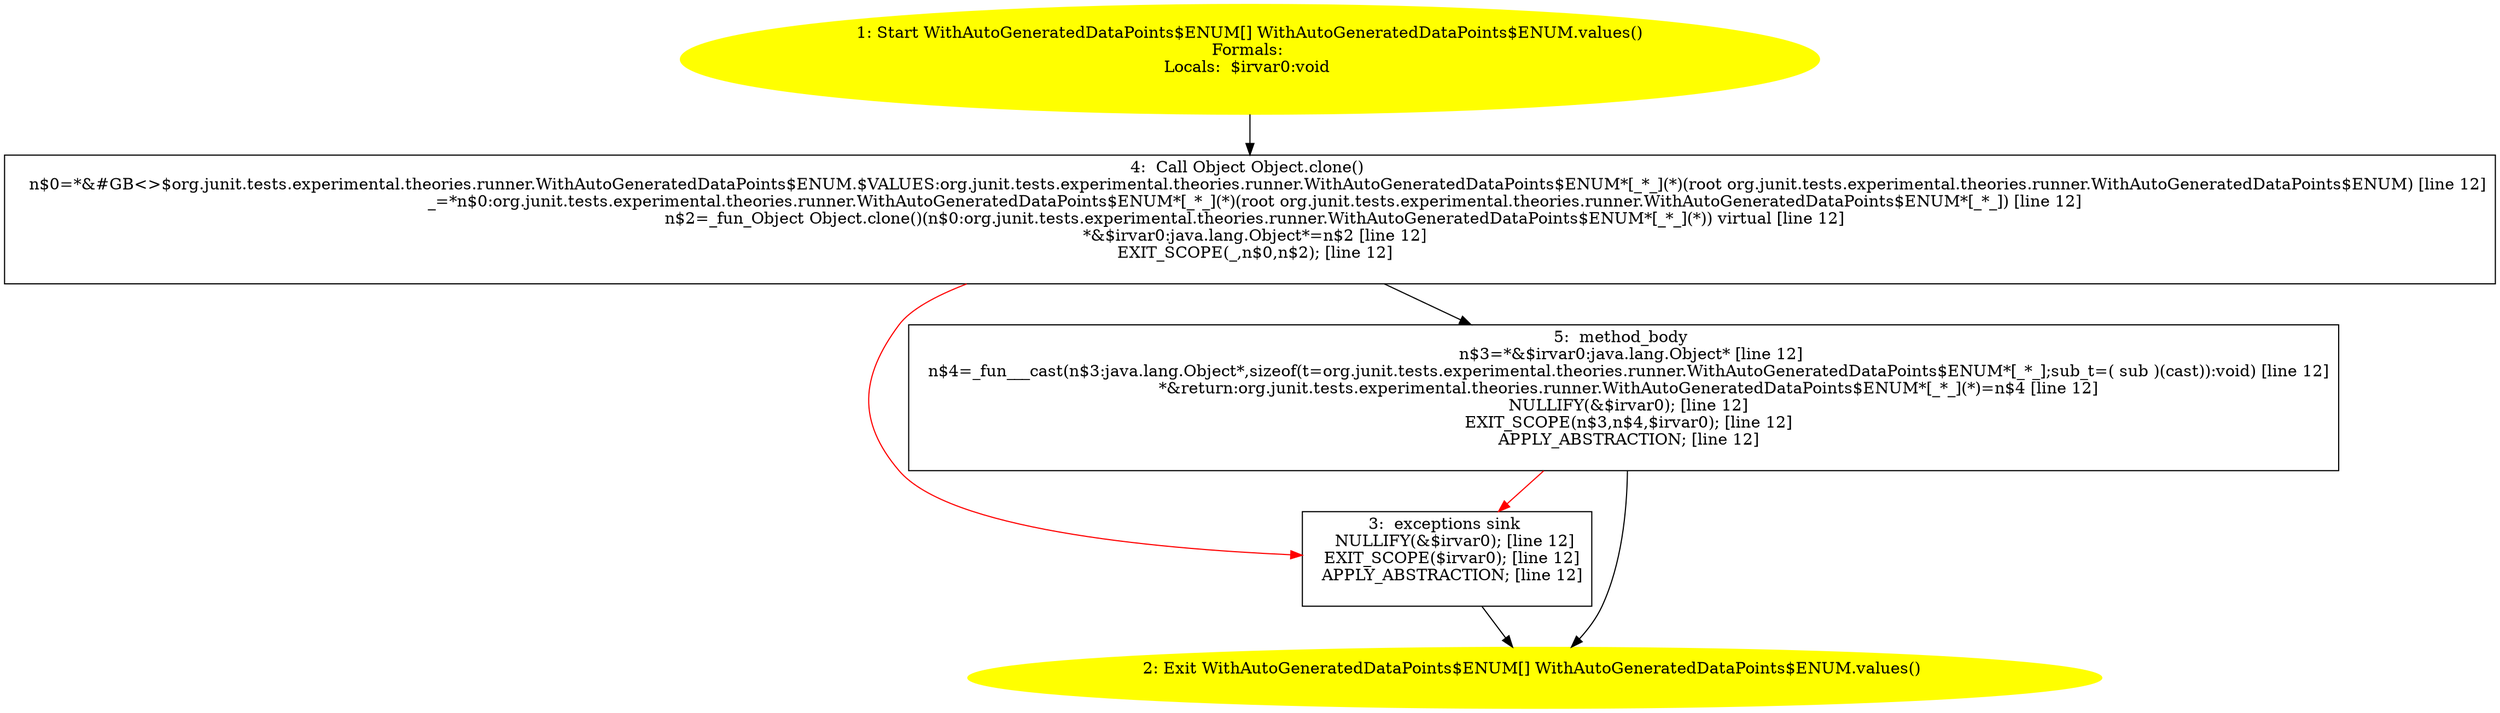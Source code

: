 /* @generated */
digraph cfg {
"org.junit.tests.experimental.theories.runner.WithAutoGeneratedDataPoints$ENUM.values():org.junit.tes.8aa35a5be7a97efe05d0094a4eb91906_1" [label="1: Start WithAutoGeneratedDataPoints$ENUM[] WithAutoGeneratedDataPoints$ENUM.values()\nFormals: \nLocals:  $irvar0:void \n  " color=yellow style=filled]
	

	 "org.junit.tests.experimental.theories.runner.WithAutoGeneratedDataPoints$ENUM.values():org.junit.tes.8aa35a5be7a97efe05d0094a4eb91906_1" -> "org.junit.tests.experimental.theories.runner.WithAutoGeneratedDataPoints$ENUM.values():org.junit.tes.8aa35a5be7a97efe05d0094a4eb91906_4" ;
"org.junit.tests.experimental.theories.runner.WithAutoGeneratedDataPoints$ENUM.values():org.junit.tes.8aa35a5be7a97efe05d0094a4eb91906_2" [label="2: Exit WithAutoGeneratedDataPoints$ENUM[] WithAutoGeneratedDataPoints$ENUM.values() \n  " color=yellow style=filled]
	

"org.junit.tests.experimental.theories.runner.WithAutoGeneratedDataPoints$ENUM.values():org.junit.tes.8aa35a5be7a97efe05d0094a4eb91906_3" [label="3:  exceptions sink \n   NULLIFY(&$irvar0); [line 12]\n  EXIT_SCOPE($irvar0); [line 12]\n  APPLY_ABSTRACTION; [line 12]\n " shape="box"]
	

	 "org.junit.tests.experimental.theories.runner.WithAutoGeneratedDataPoints$ENUM.values():org.junit.tes.8aa35a5be7a97efe05d0094a4eb91906_3" -> "org.junit.tests.experimental.theories.runner.WithAutoGeneratedDataPoints$ENUM.values():org.junit.tes.8aa35a5be7a97efe05d0094a4eb91906_2" ;
"org.junit.tests.experimental.theories.runner.WithAutoGeneratedDataPoints$ENUM.values():org.junit.tes.8aa35a5be7a97efe05d0094a4eb91906_4" [label="4:  Call Object Object.clone() \n   n$0=*&#GB<>$org.junit.tests.experimental.theories.runner.WithAutoGeneratedDataPoints$ENUM.$VALUES:org.junit.tests.experimental.theories.runner.WithAutoGeneratedDataPoints$ENUM*[_*_](*)(root org.junit.tests.experimental.theories.runner.WithAutoGeneratedDataPoints$ENUM) [line 12]\n  _=*n$0:org.junit.tests.experimental.theories.runner.WithAutoGeneratedDataPoints$ENUM*[_*_](*)(root org.junit.tests.experimental.theories.runner.WithAutoGeneratedDataPoints$ENUM*[_*_]) [line 12]\n  n$2=_fun_Object Object.clone()(n$0:org.junit.tests.experimental.theories.runner.WithAutoGeneratedDataPoints$ENUM*[_*_](*)) virtual [line 12]\n  *&$irvar0:java.lang.Object*=n$2 [line 12]\n  EXIT_SCOPE(_,n$0,n$2); [line 12]\n " shape="box"]
	

	 "org.junit.tests.experimental.theories.runner.WithAutoGeneratedDataPoints$ENUM.values():org.junit.tes.8aa35a5be7a97efe05d0094a4eb91906_4" -> "org.junit.tests.experimental.theories.runner.WithAutoGeneratedDataPoints$ENUM.values():org.junit.tes.8aa35a5be7a97efe05d0094a4eb91906_5" ;
	 "org.junit.tests.experimental.theories.runner.WithAutoGeneratedDataPoints$ENUM.values():org.junit.tes.8aa35a5be7a97efe05d0094a4eb91906_4" -> "org.junit.tests.experimental.theories.runner.WithAutoGeneratedDataPoints$ENUM.values():org.junit.tes.8aa35a5be7a97efe05d0094a4eb91906_3" [color="red" ];
"org.junit.tests.experimental.theories.runner.WithAutoGeneratedDataPoints$ENUM.values():org.junit.tes.8aa35a5be7a97efe05d0094a4eb91906_5" [label="5:  method_body \n   n$3=*&$irvar0:java.lang.Object* [line 12]\n  n$4=_fun___cast(n$3:java.lang.Object*,sizeof(t=org.junit.tests.experimental.theories.runner.WithAutoGeneratedDataPoints$ENUM*[_*_];sub_t=( sub )(cast)):void) [line 12]\n  *&return:org.junit.tests.experimental.theories.runner.WithAutoGeneratedDataPoints$ENUM*[_*_](*)=n$4 [line 12]\n  NULLIFY(&$irvar0); [line 12]\n  EXIT_SCOPE(n$3,n$4,$irvar0); [line 12]\n  APPLY_ABSTRACTION; [line 12]\n " shape="box"]
	

	 "org.junit.tests.experimental.theories.runner.WithAutoGeneratedDataPoints$ENUM.values():org.junit.tes.8aa35a5be7a97efe05d0094a4eb91906_5" -> "org.junit.tests.experimental.theories.runner.WithAutoGeneratedDataPoints$ENUM.values():org.junit.tes.8aa35a5be7a97efe05d0094a4eb91906_2" ;
	 "org.junit.tests.experimental.theories.runner.WithAutoGeneratedDataPoints$ENUM.values():org.junit.tes.8aa35a5be7a97efe05d0094a4eb91906_5" -> "org.junit.tests.experimental.theories.runner.WithAutoGeneratedDataPoints$ENUM.values():org.junit.tes.8aa35a5be7a97efe05d0094a4eb91906_3" [color="red" ];
}
